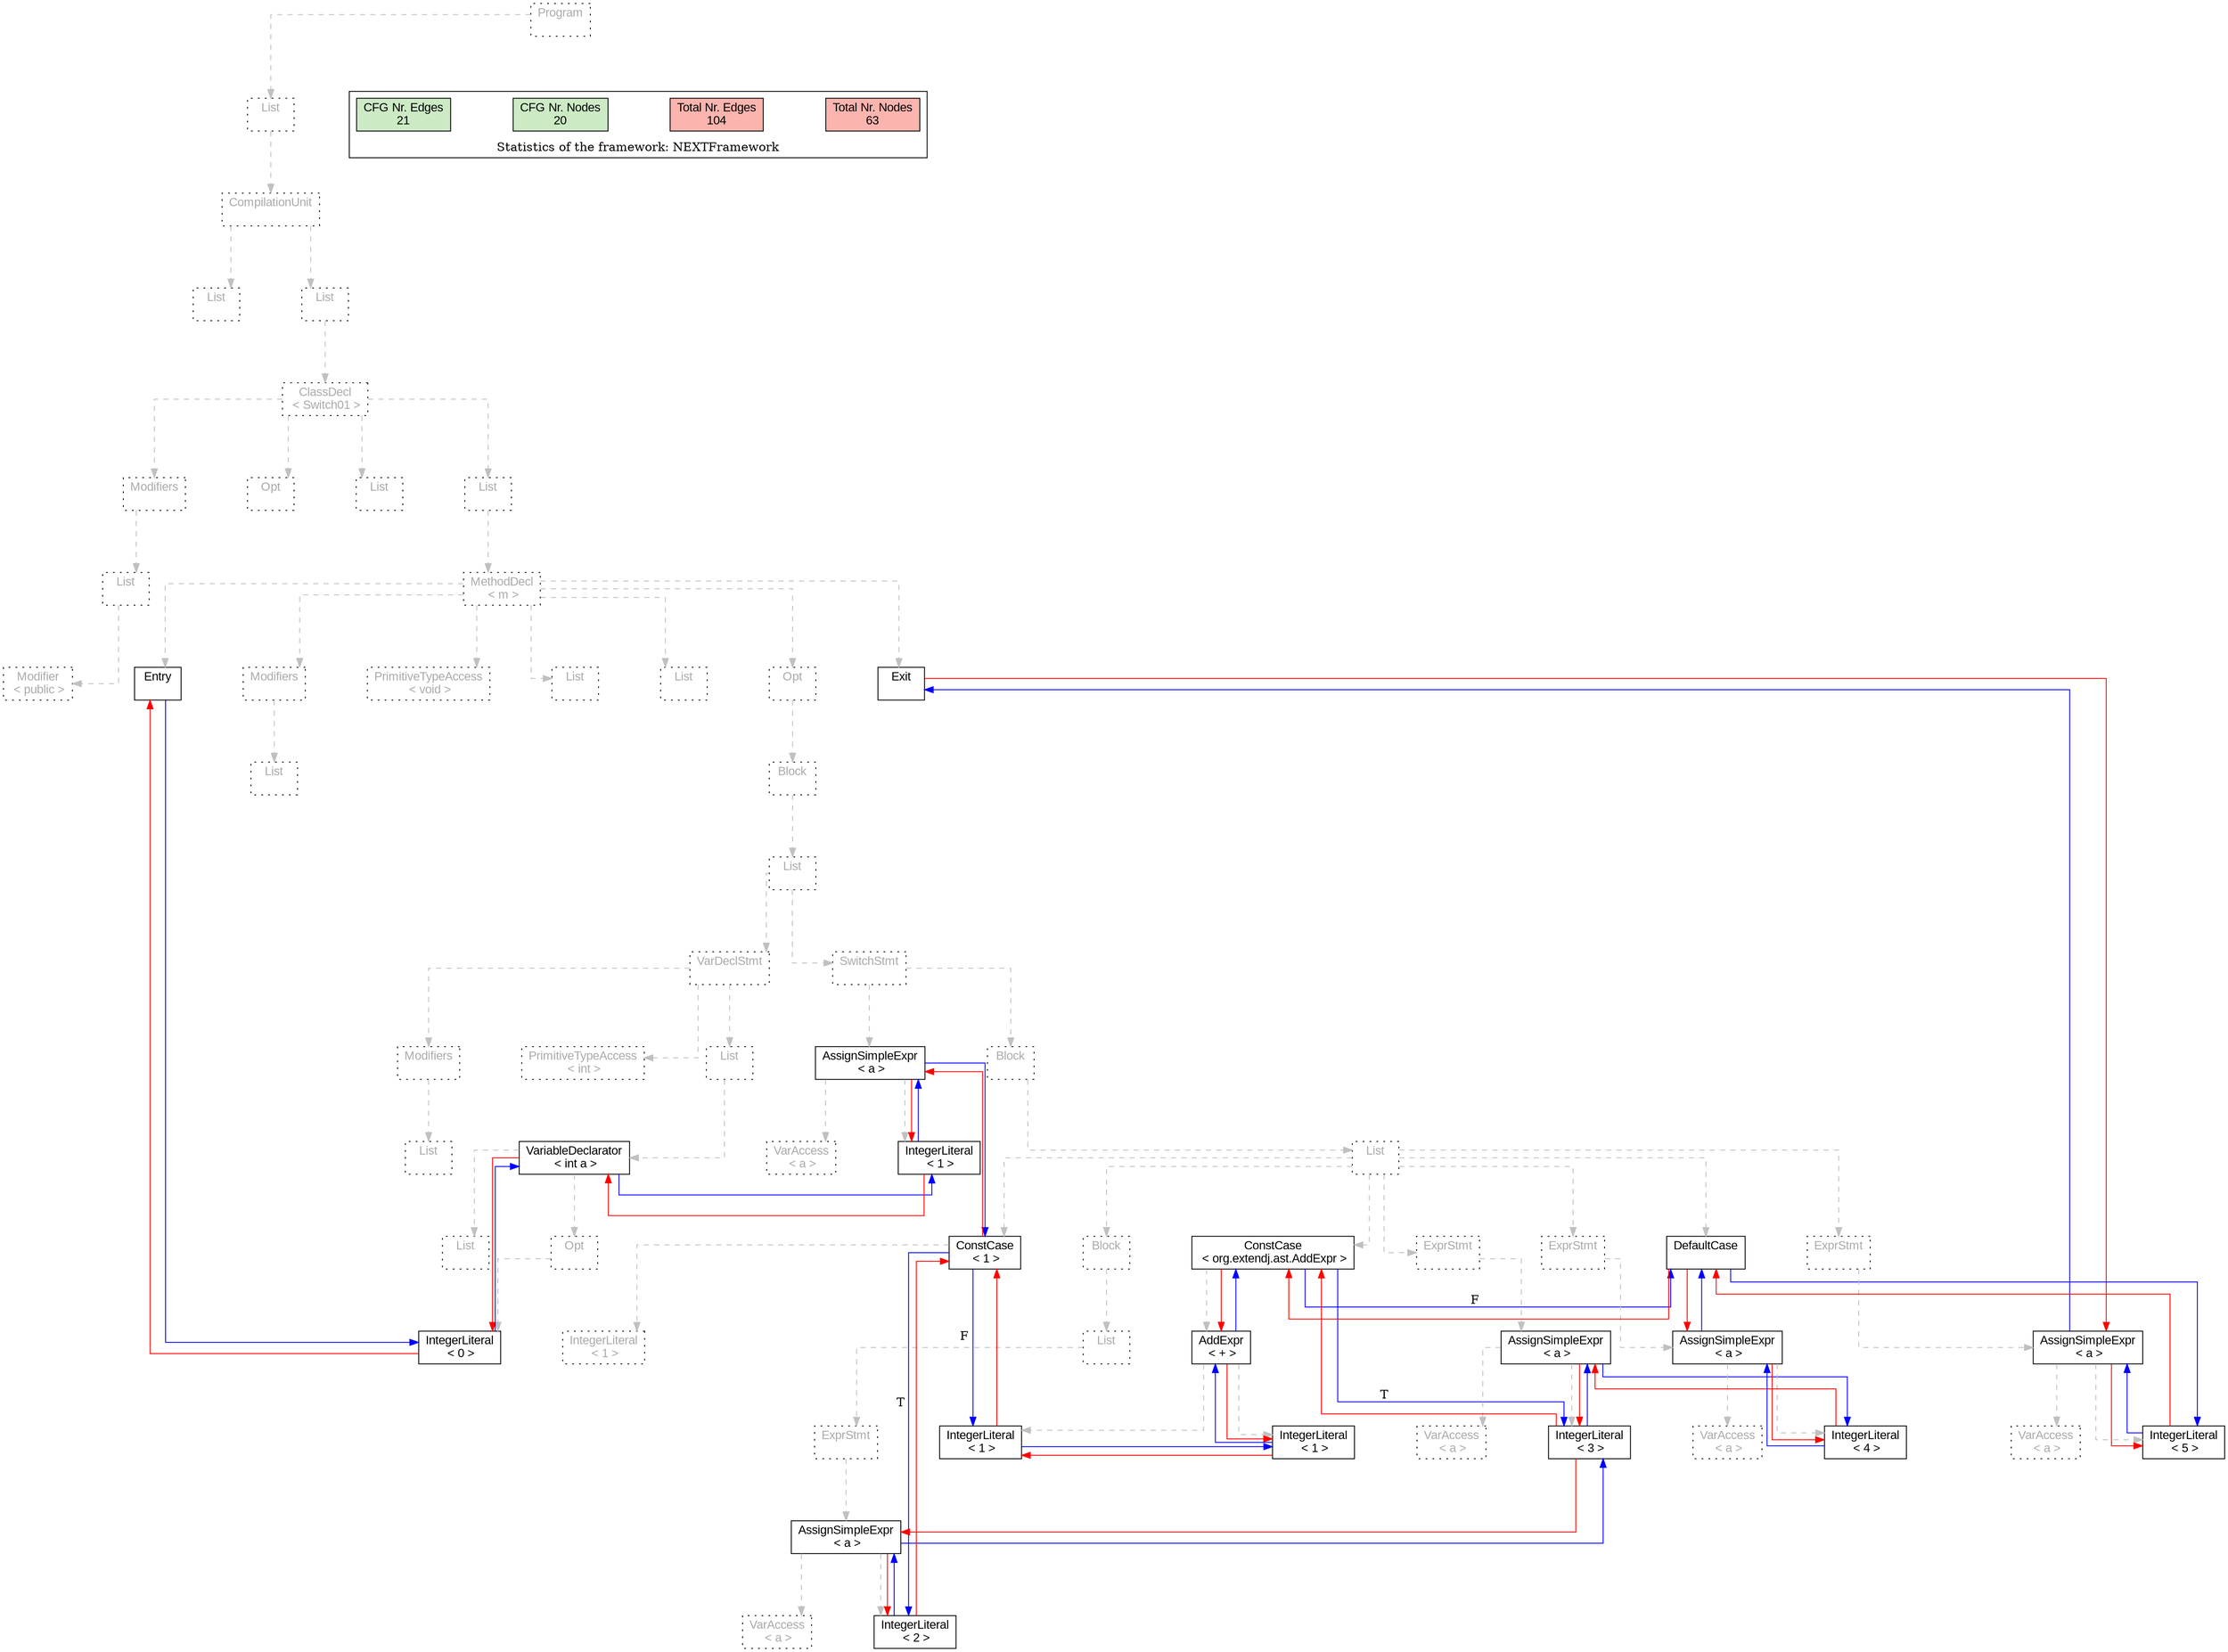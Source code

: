 digraph G {
graph [splines=ortho, nodesep="1", ranksep="1"]
node [shape=rect, fontname=Arial];
{ rank = same; "Program[0]"}
{ rank = same; "List[1]"}
{ rank = same; "CompilationUnit[2]"}
{ rank = same; "List[3]"; "List[4]"}
{ rank = same; "ClassDecl[5]"}
{ rank = same; "Modifiers[6]"; "Opt[9]"; "List[10]"; "List[11]"}
{ rank = same; "List[7]"; "MethodDecl[12]"}
{ rank = same; "Modifier[8]"; "Entry[13]"; "Modifiers[14]"; "PrimitiveTypeAccess[16]"; "List[17]"; "List[18]"; "Opt[19]"; "Exit[20]"}
{ rank = same; "List[15]"; "Block[20]"}
{ rank = same; "List[21]"}
{ rank = same; "VarDeclStmt[22]"; "SwitchStmt[31]"}
{ rank = same; "Modifiers[23]"; "PrimitiveTypeAccess[25]"; "List[26]"; "AssignSimpleExpr[32]"; "Block[35]"}
{ rank = same; "List[24]"; "VariableDeclarator[27]"; "VarAccess[33]"; "IntegerLiteral[34]"; "List[36]"}
{ rank = same; "List[28]"; "Opt[29]"; "ConstCase[37]"; "Block[39]"; "ConstCase[45]"; "ExprStmt[49]"; "ExprStmt[53]"; "DefaultCase[57]"; "ExprStmt[58]"}
{ rank = same; "IntegerLiteral[30]"; "IntegerLiteral[38]"; "List[40]"; "AddExpr[46]"; "AssignSimpleExpr[50]"; "AssignSimpleExpr[54]"; "AssignSimpleExpr[59]"}
{ rank = same; "ExprStmt[41]"; "IntegerLiteral[47]"; "IntegerLiteral[48]"; "VarAccess[51]"; "IntegerLiteral[52]"; "VarAccess[55]"; "IntegerLiteral[56]"; "VarAccess[60]"; "IntegerLiteral[61]"}
{ rank = same; "AssignSimpleExpr[42]"}
{ rank = same; "VarAccess[43]"; "IntegerLiteral[44]"}
"Program[0]" [label="Program\n ", style= dotted   fillcolor="#eeeeee" fontcolor="#aaaaaa"  ]
"List[1]" [label="List\n ", style= dotted   fillcolor="#eeeeee" fontcolor="#aaaaaa"  ]
"CompilationUnit[2]" [label="CompilationUnit\n ", style= dotted   fillcolor="#eeeeee" fontcolor="#aaaaaa"  ]
"List[3]" [label="List\n ", style= dotted   fillcolor="#eeeeee" fontcolor="#aaaaaa"  ]
"List[4]" [label="List\n ", style= dotted   fillcolor="#eeeeee" fontcolor="#aaaaaa"  ]
"ClassDecl[5]" [label="ClassDecl\n < Switch01 >", style= dotted   fillcolor="#eeeeee" fontcolor="#aaaaaa"  ]
"Modifiers[6]" [label="Modifiers\n ", style= dotted   fillcolor="#eeeeee" fontcolor="#aaaaaa"  ]
"List[7]" [label="List\n ", style= dotted   fillcolor="#eeeeee" fontcolor="#aaaaaa"  ]
"Modifier[8]" [label="Modifier\n < public >", style= dotted   fillcolor="#eeeeee" fontcolor="#aaaaaa"  ]
"Opt[9]" [label="Opt\n ", style= dotted   fillcolor="#eeeeee" fontcolor="#aaaaaa"  ]
"List[10]" [label="List\n ", style= dotted   fillcolor="#eeeeee" fontcolor="#aaaaaa"  ]
"List[11]" [label="List\n ", style= dotted   fillcolor="#eeeeee" fontcolor="#aaaaaa"  ]
"MethodDecl[12]" [label="MethodDecl\n < m >", style= dotted   fillcolor="#eeeeee" fontcolor="#aaaaaa"  ]
"Entry[13]" [label="Entry\n ", fillcolor=white   style=filled  ]
"Modifiers[14]" [label="Modifiers\n ", style= dotted   fillcolor="#eeeeee" fontcolor="#aaaaaa"  ]
"List[15]" [label="List\n ", style= dotted   fillcolor="#eeeeee" fontcolor="#aaaaaa"  ]
"PrimitiveTypeAccess[16]" [label="PrimitiveTypeAccess\n < void >", style= dotted   fillcolor="#eeeeee" fontcolor="#aaaaaa"  ]
"List[17]" [label="List\n ", style= dotted   fillcolor="#eeeeee" fontcolor="#aaaaaa"  ]
"List[18]" [label="List\n ", style= dotted   fillcolor="#eeeeee" fontcolor="#aaaaaa"  ]
"Opt[19]" [label="Opt\n ", style= dotted   fillcolor="#eeeeee" fontcolor="#aaaaaa"  ]
"Block[20]" [label="Block\n ", style= dotted   fillcolor="#eeeeee" fontcolor="#aaaaaa"  ]
"List[21]" [label="List\n ", style= dotted   fillcolor="#eeeeee" fontcolor="#aaaaaa"  ]
"VarDeclStmt[22]" [label="VarDeclStmt\n ", style= dotted   fillcolor="#eeeeee" fontcolor="#aaaaaa"  ]
"Modifiers[23]" [label="Modifiers\n ", style= dotted   fillcolor="#eeeeee" fontcolor="#aaaaaa"  ]
"List[24]" [label="List\n ", style= dotted   fillcolor="#eeeeee" fontcolor="#aaaaaa"  ]
"PrimitiveTypeAccess[25]" [label="PrimitiveTypeAccess\n < int >", style= dotted   fillcolor="#eeeeee" fontcolor="#aaaaaa"  ]
"List[26]" [label="List\n ", style= dotted   fillcolor="#eeeeee" fontcolor="#aaaaaa"  ]
"VariableDeclarator[27]" [label="VariableDeclarator\n < int a >", fillcolor=white   style=filled  ]
"List[28]" [label="List\n ", style= dotted   fillcolor="#eeeeee" fontcolor="#aaaaaa"  ]
"Opt[29]" [label="Opt\n ", style= dotted   fillcolor="#eeeeee" fontcolor="#aaaaaa"  ]
"IntegerLiteral[30]" [label="IntegerLiteral\n < 0 >", fillcolor=white   style=filled  ]
"SwitchStmt[31]" [label="SwitchStmt\n ", style= dotted   fillcolor="#eeeeee" fontcolor="#aaaaaa"  ]
"AssignSimpleExpr[32]" [label="AssignSimpleExpr\n < a >", fillcolor=white   style=filled  ]
"VarAccess[33]" [label="VarAccess\n < a >", style= dotted   fillcolor="#eeeeee" fontcolor="#aaaaaa"  ]
"IntegerLiteral[34]" [label="IntegerLiteral\n < 1 >", fillcolor=white   style=filled  ]
"Block[35]" [label="Block\n ", style= dotted   fillcolor="#eeeeee" fontcolor="#aaaaaa"  ]
"List[36]" [label="List\n ", style= dotted   fillcolor="#eeeeee" fontcolor="#aaaaaa"  ]
"ConstCase[37]" [label="ConstCase\n < 1 >", fillcolor=white   style=filled  ]
"IntegerLiteral[38]" [label="IntegerLiteral\n < 1 >", style= dotted   fillcolor="#eeeeee" fontcolor="#aaaaaa"  ]
"Block[39]" [label="Block\n ", style= dotted   fillcolor="#eeeeee" fontcolor="#aaaaaa"  ]
"List[40]" [label="List\n ", style= dotted   fillcolor="#eeeeee" fontcolor="#aaaaaa"  ]
"ExprStmt[41]" [label="ExprStmt\n ", style= dotted   fillcolor="#eeeeee" fontcolor="#aaaaaa"  ]
"AssignSimpleExpr[42]" [label="AssignSimpleExpr\n < a >", fillcolor=white   style=filled  ]
"VarAccess[43]" [label="VarAccess\n < a >", style= dotted   fillcolor="#eeeeee" fontcolor="#aaaaaa"  ]
"IntegerLiteral[44]" [label="IntegerLiteral\n < 2 >", fillcolor=white   style=filled  ]
"ConstCase[45]" [label="ConstCase\n < org.extendj.ast.AddExpr >", fillcolor=white   style=filled  ]
"AddExpr[46]" [label="AddExpr\n < + >", fillcolor=white   style=filled  ]
"IntegerLiteral[47]" [label="IntegerLiteral\n < 1 >", fillcolor=white   style=filled  ]
"IntegerLiteral[48]" [label="IntegerLiteral\n < 1 >", fillcolor=white   style=filled  ]
"ExprStmt[49]" [label="ExprStmt\n ", style= dotted   fillcolor="#eeeeee" fontcolor="#aaaaaa"  ]
"AssignSimpleExpr[50]" [label="AssignSimpleExpr\n < a >", fillcolor=white   style=filled  ]
"VarAccess[51]" [label="VarAccess\n < a >", style= dotted   fillcolor="#eeeeee" fontcolor="#aaaaaa"  ]
"IntegerLiteral[52]" [label="IntegerLiteral\n < 3 >", fillcolor=white   style=filled  ]
"ExprStmt[53]" [label="ExprStmt\n ", style= dotted   fillcolor="#eeeeee" fontcolor="#aaaaaa"  ]
"AssignSimpleExpr[54]" [label="AssignSimpleExpr\n < a >", fillcolor=white   style=filled  ]
"VarAccess[55]" [label="VarAccess\n < a >", style= dotted   fillcolor="#eeeeee" fontcolor="#aaaaaa"  ]
"IntegerLiteral[56]" [label="IntegerLiteral\n < 4 >", fillcolor=white   style=filled  ]
"DefaultCase[57]" [label="DefaultCase\n ", fillcolor=white   style=filled  ]
"ExprStmt[58]" [label="ExprStmt\n ", style= dotted   fillcolor="#eeeeee" fontcolor="#aaaaaa"  ]
"AssignSimpleExpr[59]" [label="AssignSimpleExpr\n < a >", fillcolor=white   style=filled  ]
"VarAccess[60]" [label="VarAccess\n < a >", style= dotted   fillcolor="#eeeeee" fontcolor="#aaaaaa"  ]
"IntegerLiteral[61]" [label="IntegerLiteral\n < 5 >", fillcolor=white   style=filled  ]
"Exit[20]" [label="Exit\n ", fillcolor=white   style=filled  ]
"CompilationUnit[2]" -> "List[3]" [style=dashed, color=gray]
"List[7]" -> "Modifier[8]" [style=dashed, color=gray]
"Modifiers[6]" -> "List[7]" [style=dashed, color=gray]
"ClassDecl[5]" -> "Modifiers[6]" [style=dashed, color=gray]
"ClassDecl[5]" -> "Opt[9]" [style=dashed, color=gray]
"ClassDecl[5]" -> "List[10]" [style=dashed, color=gray]
"MethodDecl[12]" -> "Entry[13]" [style=dashed, color=gray]
"Modifiers[14]" -> "List[15]" [style=dashed, color=gray]
"MethodDecl[12]" -> "Modifiers[14]" [style=dashed, color=gray]
"MethodDecl[12]" -> "PrimitiveTypeAccess[16]" [style=dashed, color=gray]
"MethodDecl[12]" -> "List[17]" [style=dashed, color=gray]
"MethodDecl[12]" -> "List[18]" [style=dashed, color=gray]
"Modifiers[23]" -> "List[24]" [style=dashed, color=gray]
"VarDeclStmt[22]" -> "Modifiers[23]" [style=dashed, color=gray]
"VarDeclStmt[22]" -> "PrimitiveTypeAccess[25]" [style=dashed, color=gray]
"VariableDeclarator[27]" -> "List[28]" [style=dashed, color=gray]
"Opt[29]" -> "IntegerLiteral[30]" [style=dashed, color=gray]
"VariableDeclarator[27]" -> "Opt[29]" [style=dashed, color=gray]
"List[26]" -> "VariableDeclarator[27]" [style=dashed, color=gray]
"VarDeclStmt[22]" -> "List[26]" [style=dashed, color=gray]
"List[21]" -> "VarDeclStmt[22]" [style=dashed, color=gray]
"AssignSimpleExpr[32]" -> "VarAccess[33]" [style=dashed, color=gray]
"AssignSimpleExpr[32]" -> "IntegerLiteral[34]" [style=dashed, color=gray]
"SwitchStmt[31]" -> "AssignSimpleExpr[32]" [style=dashed, color=gray]
"ConstCase[37]" -> "IntegerLiteral[38]" [style=dashed, color=gray]
"List[36]" -> "ConstCase[37]" [style=dashed, color=gray]
"AssignSimpleExpr[42]" -> "VarAccess[43]" [style=dashed, color=gray]
"AssignSimpleExpr[42]" -> "IntegerLiteral[44]" [style=dashed, color=gray]
"ExprStmt[41]" -> "AssignSimpleExpr[42]" [style=dashed, color=gray]
"List[40]" -> "ExprStmt[41]" [style=dashed, color=gray]
"Block[39]" -> "List[40]" [style=dashed, color=gray]
"List[36]" -> "Block[39]" [style=dashed, color=gray]
"AddExpr[46]" -> "IntegerLiteral[47]" [style=dashed, color=gray]
"AddExpr[46]" -> "IntegerLiteral[48]" [style=dashed, color=gray]
"ConstCase[45]" -> "AddExpr[46]" [style=dashed, color=gray]
"List[36]" -> "ConstCase[45]" [style=dashed, color=gray]
"AssignSimpleExpr[50]" -> "VarAccess[51]" [style=dashed, color=gray]
"AssignSimpleExpr[50]" -> "IntegerLiteral[52]" [style=dashed, color=gray]
"ExprStmt[49]" -> "AssignSimpleExpr[50]" [style=dashed, color=gray]
"List[36]" -> "ExprStmt[49]" [style=dashed, color=gray]
"AssignSimpleExpr[54]" -> "VarAccess[55]" [style=dashed, color=gray]
"AssignSimpleExpr[54]" -> "IntegerLiteral[56]" [style=dashed, color=gray]
"ExprStmt[53]" -> "AssignSimpleExpr[54]" [style=dashed, color=gray]
"List[36]" -> "ExprStmt[53]" [style=dashed, color=gray]
"List[36]" -> "DefaultCase[57]" [style=dashed, color=gray]
"AssignSimpleExpr[59]" -> "VarAccess[60]" [style=dashed, color=gray]
"AssignSimpleExpr[59]" -> "IntegerLiteral[61]" [style=dashed, color=gray]
"ExprStmt[58]" -> "AssignSimpleExpr[59]" [style=dashed, color=gray]
"List[36]" -> "ExprStmt[58]" [style=dashed, color=gray]
"Block[35]" -> "List[36]" [style=dashed, color=gray]
"SwitchStmt[31]" -> "Block[35]" [style=dashed, color=gray]
"List[21]" -> "SwitchStmt[31]" [style=dashed, color=gray]
"Block[20]" -> "List[21]" [style=dashed, color=gray]
"Opt[19]" -> "Block[20]" [style=dashed, color=gray]
"MethodDecl[12]" -> "Opt[19]" [style=dashed, color=gray]
"MethodDecl[12]" -> "Exit[20]" [style=dashed, color=gray]
"List[11]" -> "MethodDecl[12]" [style=dashed, color=gray]
"ClassDecl[5]" -> "List[11]" [style=dashed, color=gray]
"List[4]" -> "ClassDecl[5]" [style=dashed, color=gray]
"CompilationUnit[2]" -> "List[4]" [style=dashed, color=gray]
"List[1]" -> "CompilationUnit[2]" [style=dashed, color=gray]
"Program[0]" -> "List[1]" [style=dashed, color=gray]
"Exit[20]" -> "AssignSimpleExpr[59]" [color=red, constraint=false]
"AssignSimpleExpr[59]" -> "Exit[20]" [color=blue, constraint=false, xlabel=" "] 
"AssignSimpleExpr[59]" -> "IntegerLiteral[61]" [color=red, constraint=false]
"IntegerLiteral[61]" -> "AssignSimpleExpr[59]" [color=blue, constraint=false, xlabel=" "] 
"IntegerLiteral[61]" -> "DefaultCase[57]" [color=red, constraint=false]
"DefaultCase[57]" -> "IntegerLiteral[61]" [color=blue, constraint=false, xlabel=" "] 
"DefaultCase[57]" -> "ConstCase[45]" [color=red, constraint=false]
"DefaultCase[57]" -> "AssignSimpleExpr[54]" [color=red, constraint=false]
"AssignSimpleExpr[54]" -> "DefaultCase[57]" [color=blue, constraint=false, xlabel=" "] 
"AssignSimpleExpr[54]" -> "IntegerLiteral[56]" [color=red, constraint=false]
"IntegerLiteral[56]" -> "AssignSimpleExpr[54]" [color=blue, constraint=false, xlabel=" "] 
"IntegerLiteral[56]" -> "AssignSimpleExpr[50]" [color=red, constraint=false]
"AssignSimpleExpr[50]" -> "IntegerLiteral[56]" [color=blue, constraint=false, xlabel=" "] 
"AssignSimpleExpr[50]" -> "IntegerLiteral[52]" [color=red, constraint=false]
"IntegerLiteral[52]" -> "AssignSimpleExpr[50]" [color=blue, constraint=false, xlabel=" "] 
"IntegerLiteral[52]" -> "AssignSimpleExpr[42]" [color=red, constraint=false]
"IntegerLiteral[52]" -> "ConstCase[45]" [color=red, constraint=false]
"AssignSimpleExpr[42]" -> "IntegerLiteral[52]" [color=blue, constraint=false, xlabel=" "] 
"AssignSimpleExpr[42]" -> "IntegerLiteral[44]" [color=red, constraint=false]
"IntegerLiteral[44]" -> "AssignSimpleExpr[42]" [color=blue, constraint=false, xlabel=" "] 
"IntegerLiteral[44]" -> "ConstCase[37]" [color=red, constraint=false]
"ConstCase[45]" -> "IntegerLiteral[52]" [color=blue, constraint=false, xlabel="T "] 
"ConstCase[45]" -> "DefaultCase[57]" [color=blue, constraint=false, xlabel="F "] 
"ConstCase[45]" -> "AddExpr[46]" [color=red, constraint=false]
"AddExpr[46]" -> "ConstCase[45]" [color=blue, constraint=false, xlabel=" "] 
"AddExpr[46]" -> "IntegerLiteral[48]" [color=red, constraint=false]
"IntegerLiteral[48]" -> "AddExpr[46]" [color=blue, constraint=false, xlabel=" "] 
"IntegerLiteral[48]" -> "IntegerLiteral[47]" [color=red, constraint=false]
"IntegerLiteral[47]" -> "IntegerLiteral[48]" [color=blue, constraint=false, xlabel=" "] 
"IntegerLiteral[47]" -> "ConstCase[37]" [color=red, constraint=false]
"ConstCase[37]" -> "IntegerLiteral[44]" [color=blue, constraint=false, xlabel="T "] 
"ConstCase[37]" -> "IntegerLiteral[47]" [color=blue, constraint=false, xlabel="F "] 
"ConstCase[37]" -> "AssignSimpleExpr[32]" [color=red, constraint=false]
"AssignSimpleExpr[32]" -> "ConstCase[37]" [color=blue, constraint=false, xlabel=" "] 
"AssignSimpleExpr[32]" -> "IntegerLiteral[34]" [color=red, constraint=false]
"IntegerLiteral[34]" -> "AssignSimpleExpr[32]" [color=blue, constraint=false, xlabel=" "] 
"IntegerLiteral[34]" -> "VariableDeclarator[27]" [color=red, constraint=false]
"VariableDeclarator[27]" -> "IntegerLiteral[34]" [color=blue, constraint=false, xlabel=" "] 
"VariableDeclarator[27]" -> "IntegerLiteral[30]" [color=red, constraint=false]
"IntegerLiteral[30]" -> "VariableDeclarator[27]" [color=blue, constraint=false, xlabel=" "] 
"IntegerLiteral[30]" -> "Entry[13]" [color=red, constraint=false]
"Entry[13]" -> "IntegerLiteral[30]" [color=blue, constraint=false, xlabel=" "] 
"List[3]" -> "List[4]" [style=invis]
"Modifiers[6]" -> "Opt[9]" -> "List[10]" -> "List[11]" [style=invis]
"Entry[13]" -> "Modifiers[14]" -> "PrimitiveTypeAccess[16]" -> "List[17]" -> "List[18]" -> "Opt[19]" -> "Exit[20]" [style=invis]
"VarDeclStmt[22]" -> "SwitchStmt[31]" [style=invis]
"Modifiers[23]" -> "PrimitiveTypeAccess[25]" -> "List[26]" [style=invis]
"List[28]" -> "Opt[29]" [style=invis]
"AssignSimpleExpr[32]" -> "Block[35]" [style=invis]
"VarAccess[33]" -> "IntegerLiteral[34]" [style=invis]
"ConstCase[37]" -> "Block[39]" -> "ConstCase[45]" -> "ExprStmt[49]" -> "ExprStmt[53]" -> "DefaultCase[57]" -> "ExprStmt[58]" [style=invis]
"VarAccess[43]" -> "IntegerLiteral[44]" [style=invis]
"IntegerLiteral[47]" -> "IntegerLiteral[48]" [style=invis]
"VarAccess[51]" -> "IntegerLiteral[52]" [style=invis]
"VarAccess[55]" -> "IntegerLiteral[56]" [style=invis]
"VarAccess[60]" -> "IntegerLiteral[61]" [style=invis]

subgraph cluster_legend {
{node [style=filled, fillcolor=1, colorscheme="pastel13"]
Nodes [label="Total Nr. Nodes
63", fillcolor=1]
Edges [label="Total Nr. Edges
104", fillcolor=1]
NodesCFG [label="CFG Nr. Nodes
20", fillcolor=3]
EdgesCFG [label="CFG Nr. Edges
21", fillcolor=3]
Nodes-> "Program[0]" -> NodesCFG  [style="invis"]
Edges -> "Program[0]" ->EdgesCFG [style="invis"]}
label = "Statistics of the framework: NEXTFramework"
style="solid"
ranksep=0.05
nodesep=0.01
labelloc = b
len=2
}}